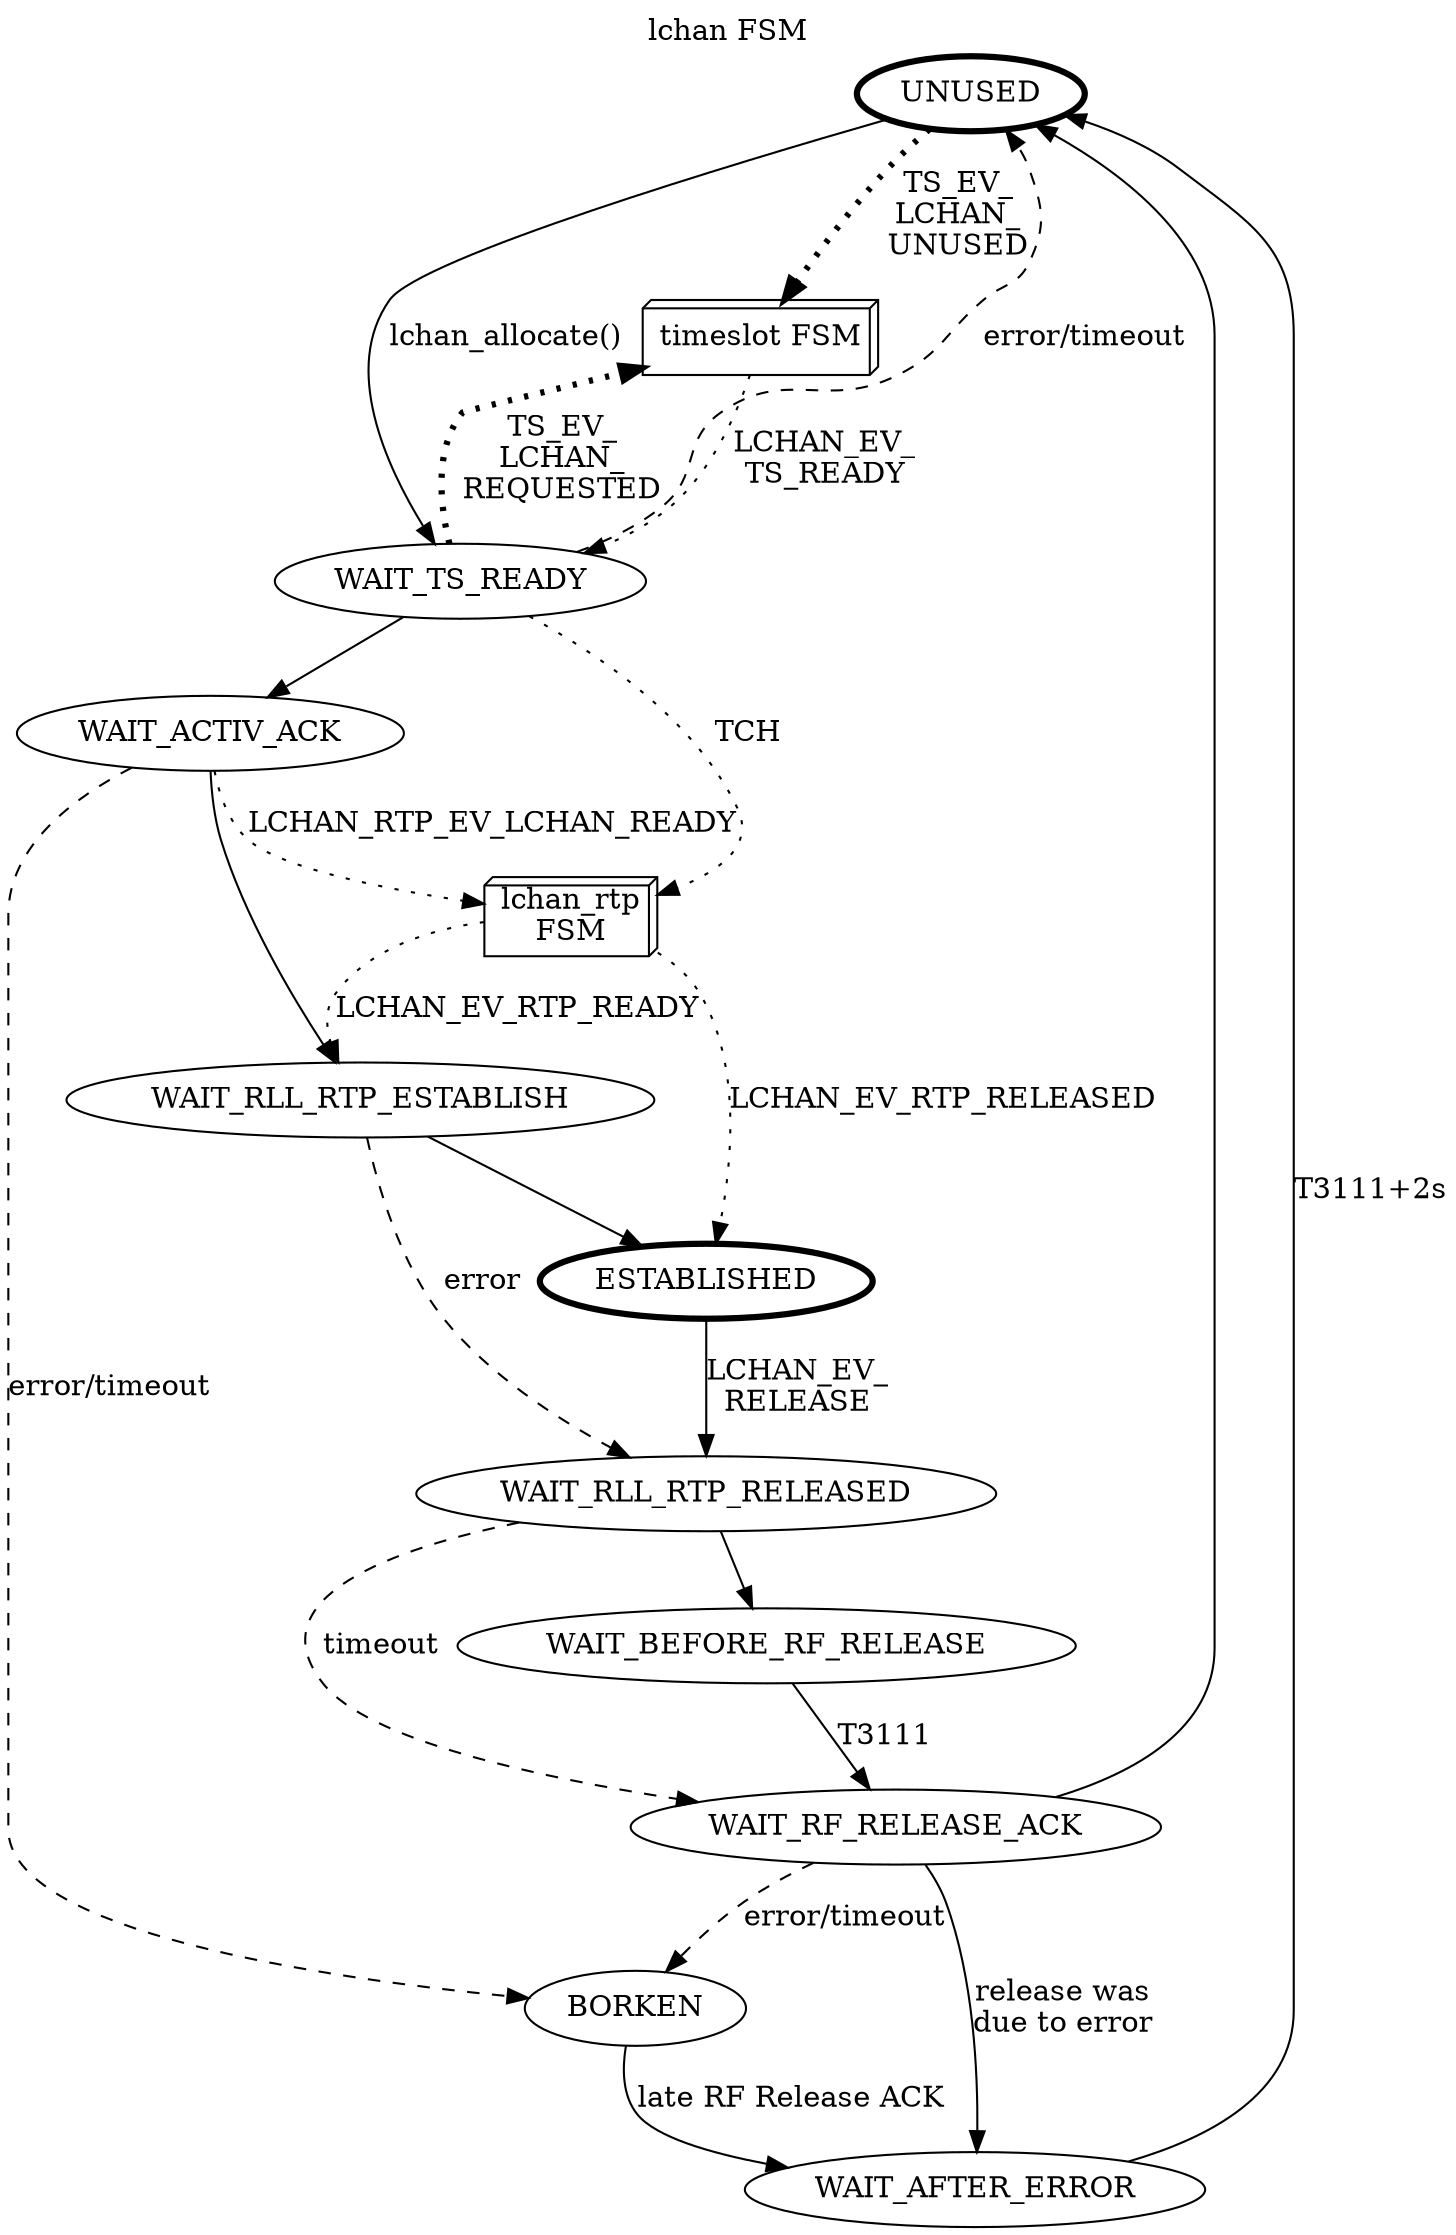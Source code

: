 digraph G {
rankdir=TB
labelloc=t; label="lchan FSM"
	
	invisible [style="invisible"]
	UNUSED [penwidth=3.0]
	ESTABLISHED [penwidth=3.0]
	
	ts [label="timeslot FSM",shape=box3d]
	rtp [label="lchan_rtp\nFSM",shape=box3d]

	UNUSED -> WAIT_TS_READY [label="lchan_allocate()"]
	WAIT_TS_READY -> WAIT_ACTIV_ACK
	WAIT_ACTIV_ACK -> WAIT_RLL_RTP_ESTABLISH
	WAIT_RLL_RTP_ESTABLISH -> ESTABLISHED

	ESTABLISHED -> WAIT_RLL_RTP_RELEASED [label="LCHAN_EV_\nRELEASE"]
	WAIT_RLL_RTP_RELEASED -> WAIT_BEFORE_RF_RELEASE
	WAIT_RLL_RTP_RELEASED -> WAIT_RF_RELEASE_ACK [label="timeout",style=dashed,constraint=false]

	WAIT_BEFORE_RF_RELEASE -> WAIT_RF_RELEASE_ACK [label="T3111"]
	WAIT_RF_RELEASE_ACK -> UNUSED
	WAIT_RF_RELEASE_ACK -> WAIT_AFTER_ERROR [label="release was\ndue to error"]
	WAIT_AFTER_ERROR -> UNUSED [label="T3111+2s"]

	WAIT_TS_READY -> ts [label="TS_EV_\nLCHAN_\nREQUESTED",style=dotted,penwidth=3]
	UNUSED -> ts [label="TS_EV_\nLCHAN_\nUNUSED",style=dotted,penwidth=3]
	ts -> WAIT_TS_READY [label="LCHAN_EV_\nTS_READY",style=dotted]

	WAIT_TS_READY -> rtp [label="TCH",style=dotted]

	WAIT_TS_READY -> UNUSED [label="error/timeout",style=dashed,constraint=false]
	{WAIT_ACTIV_ACK,WAIT_RF_RELEASE_ACK} -> BORKEN [label="error/timeout",style=dashed]
	BORKEN -> WAIT_AFTER_ERROR [label="late RF Release ACK"]
	WAIT_RLL_RTP_ESTABLISH -> WAIT_RLL_RTP_RELEASED [label=error,style=dashed]

	WAIT_ACTIV_ACK -> rtp [label="LCHAN_RTP_EV_LCHAN_READY",style=dotted]
	rtp -> WAIT_RLL_RTP_ESTABLISH [label="LCHAN_EV_RTP_READY",style=dotted]
	rtp -> ESTABLISHED [label="LCHAN_EV_RTP_RELEASED",style=dotted]

}
